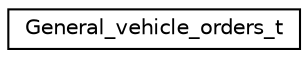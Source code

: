 digraph "Graphical Class Hierarchy"
{
  edge [fontname="Helvetica",fontsize="10",labelfontname="Helvetica",labelfontsize="10"];
  node [fontname="Helvetica",fontsize="10",shape=record];
  rankdir="LR";
  Node0 [label="General_vehicle_orders_t",height=0.2,width=0.4,color="black", fillcolor="white", style="filled",URL="$structGeneral__vehicle__orders__t.html"];
}
